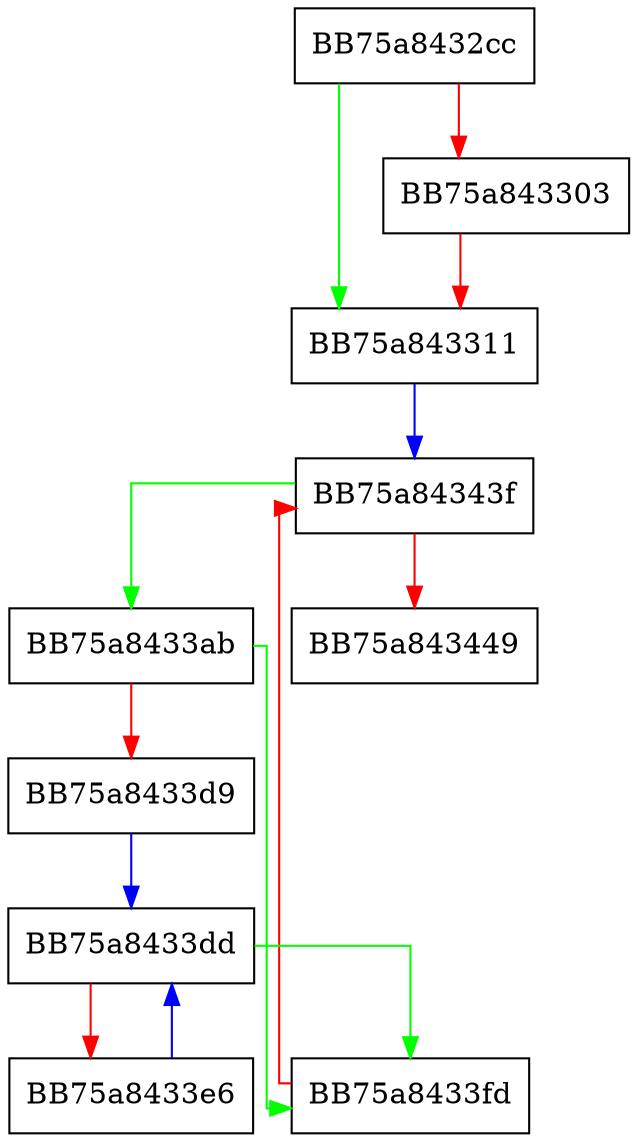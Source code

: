 digraph ResourceEnumerator {
  node [shape="box"];
  graph [splines=ortho];
  BB75a8432cc -> BB75a843311 [color="green"];
  BB75a8432cc -> BB75a843303 [color="red"];
  BB75a843303 -> BB75a843311 [color="red"];
  BB75a843311 -> BB75a84343f [color="blue"];
  BB75a8433ab -> BB75a8433fd [color="green"];
  BB75a8433ab -> BB75a8433d9 [color="red"];
  BB75a8433d9 -> BB75a8433dd [color="blue"];
  BB75a8433dd -> BB75a8433fd [color="green"];
  BB75a8433dd -> BB75a8433e6 [color="red"];
  BB75a8433e6 -> BB75a8433dd [color="blue"];
  BB75a8433fd -> BB75a84343f [color="red"];
  BB75a84343f -> BB75a8433ab [color="green"];
  BB75a84343f -> BB75a843449 [color="red"];
}